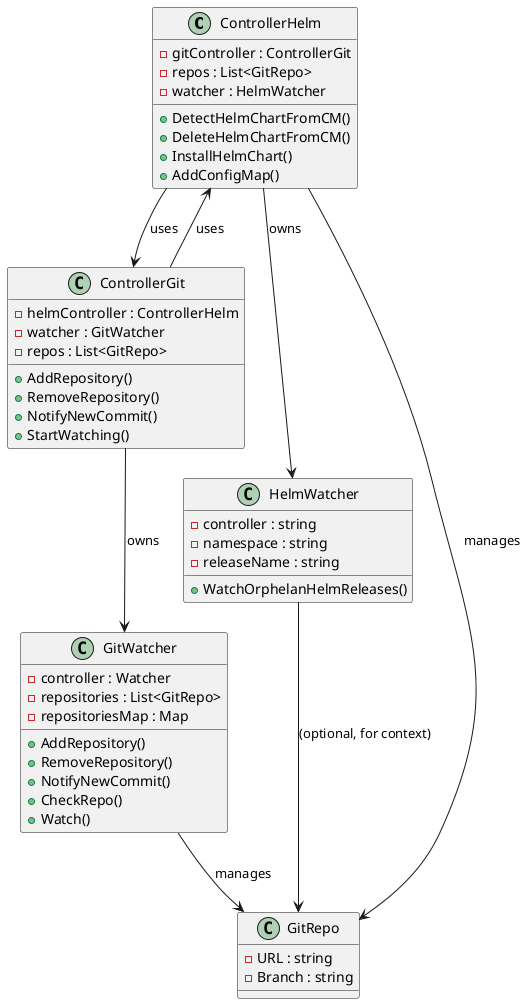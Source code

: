 @startuml

class ControllerHelm {
    - gitController : ControllerGit
    - repos : List<GitRepo>
    - watcher : HelmWatcher
    + DetectHelmChartFromCM()
    + DeleteHelmChartFromCM()
    + InstallHelmChart()
    + AddConfigMap()
}

class ControllerGit {
    - helmController : ControllerHelm
    - watcher : GitWatcher
    - repos : List<GitRepo>
    + AddRepository()
    + RemoveRepository()
    + NotifyNewCommit()
    + StartWatching()
}

class GitWatcher {
    - controller : Watcher
    - repositories : List<GitRepo>
    - repositoriesMap : Map
    + AddRepository()
    + RemoveRepository()
    + NotifyNewCommit()
    + CheckRepo()
    + Watch()
}

class HelmWatcher {
    - controller : string
    - namespace : string
    - releaseName : string
    + WatchOrphelanHelmReleases()
}

class GitRepo {
    - URL : string
    - Branch : string
}

ControllerHelm --> ControllerGit : uses
ControllerHelm --> HelmWatcher : owns
ControllerGit --> ControllerHelm : uses
ControllerGit --> GitWatcher : owns
GitWatcher --> GitRepo : manages
ControllerHelm --> GitRepo : manages
HelmWatcher --> GitRepo : (optional, for context)

@enduml
